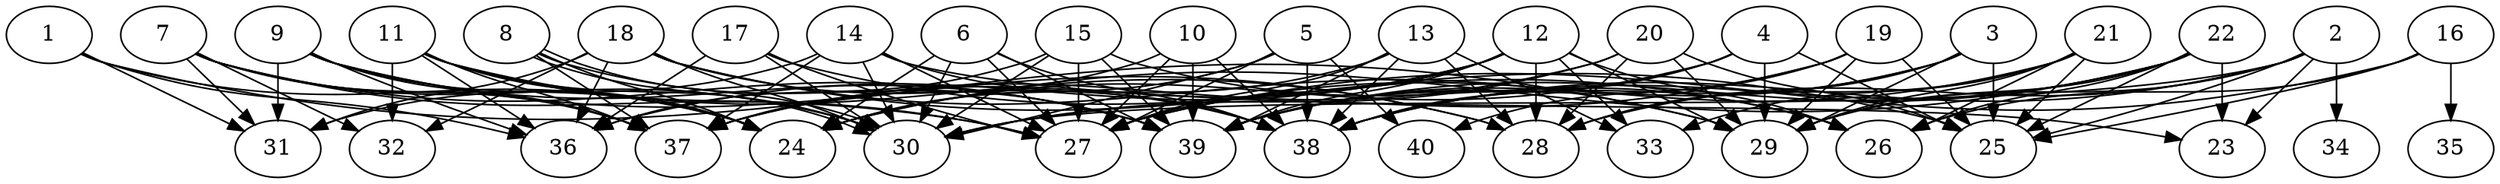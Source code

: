 // DAG automatically generated by daggen at Thu Oct  3 14:06:49 2019
// ./daggen --dot -n 40 --ccr 0.3 --fat 0.9 --regular 0.7 --density 0.6 --mindata 5242880 --maxdata 52428800 
digraph G {
  1 [size="34082133", alpha="0.05", expect_size="10224640"] 
  1 -> 24 [size ="10224640"]
  1 -> 29 [size ="10224640"]
  1 -> 31 [size ="10224640"]
  1 -> 36 [size ="10224640"]
  2 [size="31122773", alpha="0.18", expect_size="9336832"] 
  2 -> 23 [size ="9336832"]
  2 -> 25 [size ="9336832"]
  2 -> 28 [size ="9336832"]
  2 -> 29 [size ="9336832"]
  2 -> 30 [size ="9336832"]
  2 -> 34 [size ="9336832"]
  2 -> 38 [size ="9336832"]
  3 [size="141158400", alpha="0.20", expect_size="42347520"] 
  3 -> 25 [size ="42347520"]
  3 -> 28 [size ="42347520"]
  3 -> 29 [size ="42347520"]
  3 -> 38 [size ="42347520"]
  3 -> 39 [size ="42347520"]
  4 [size="70120107", alpha="0.12", expect_size="21036032"] 
  4 -> 24 [size ="21036032"]
  4 -> 25 [size ="21036032"]
  4 -> 29 [size ="21036032"]
  4 -> 38 [size ="21036032"]
  4 -> 39 [size ="21036032"]
  5 [size="165014187", alpha="0.18", expect_size="49504256"] 
  5 -> 24 [size ="49504256"]
  5 -> 27 [size ="49504256"]
  5 -> 30 [size ="49504256"]
  5 -> 38 [size ="49504256"]
  5 -> 40 [size ="49504256"]
  6 [size="60583253", alpha="0.07", expect_size="18174976"] 
  6 -> 24 [size ="18174976"]
  6 -> 27 [size ="18174976"]
  6 -> 30 [size ="18174976"]
  6 -> 38 [size ="18174976"]
  6 -> 39 [size ="18174976"]
  7 [size="66556587", alpha="0.17", expect_size="19966976"] 
  7 -> 24 [size ="19966976"]
  7 -> 27 [size ="19966976"]
  7 -> 30 [size ="19966976"]
  7 -> 31 [size ="19966976"]
  7 -> 32 [size ="19966976"]
  7 -> 37 [size ="19966976"]
  7 -> 39 [size ="19966976"]
  8 [size="44141227", alpha="0.05", expect_size="13242368"] 
  8 -> 24 [size ="13242368"]
  8 -> 30 [size ="13242368"]
  8 -> 30 [size ="13242368"]
  8 -> 37 [size ="13242368"]
  8 -> 39 [size ="13242368"]
  9 [size="22640640", alpha="0.12", expect_size="6792192"] 
  9 -> 24 [size ="6792192"]
  9 -> 28 [size ="6792192"]
  9 -> 31 [size ="6792192"]
  9 -> 36 [size ="6792192"]
  9 -> 37 [size ="6792192"]
  9 -> 39 [size ="6792192"]
  10 [size="155723093", alpha="0.17", expect_size="46716928"] 
  10 -> 27 [size ="46716928"]
  10 -> 37 [size ="46716928"]
  10 -> 38 [size ="46716928"]
  10 -> 39 [size ="46716928"]
  11 [size="117022720", alpha="0.19", expect_size="35106816"] 
  11 -> 24 [size ="35106816"]
  11 -> 27 [size ="35106816"]
  11 -> 28 [size ="35106816"]
  11 -> 30 [size ="35106816"]
  11 -> 32 [size ="35106816"]
  11 -> 36 [size ="35106816"]
  11 -> 37 [size ="35106816"]
  12 [size="159334400", alpha="0.11", expect_size="47800320"] 
  12 -> 26 [size ="47800320"]
  12 -> 27 [size ="47800320"]
  12 -> 28 [size ="47800320"]
  12 -> 29 [size ="47800320"]
  12 -> 33 [size ="47800320"]
  12 -> 36 [size ="47800320"]
  12 -> 37 [size ="47800320"]
  12 -> 39 [size ="47800320"]
  13 [size="142066347", alpha="0.06", expect_size="42619904"] 
  13 -> 24 [size ="42619904"]
  13 -> 27 [size ="42619904"]
  13 -> 28 [size ="42619904"]
  13 -> 33 [size ="42619904"]
  13 -> 38 [size ="42619904"]
  13 -> 39 [size ="42619904"]
  14 [size="138779307", alpha="0.13", expect_size="41633792"] 
  14 -> 23 [size ="41633792"]
  14 -> 27 [size ="41633792"]
  14 -> 30 [size ="41633792"]
  14 -> 31 [size ="41633792"]
  14 -> 37 [size ="41633792"]
  14 -> 38 [size ="41633792"]
  15 [size="76660053", alpha="0.15", expect_size="22998016"] 
  15 -> 26 [size ="22998016"]
  15 -> 27 [size ="22998016"]
  15 -> 30 [size ="22998016"]
  15 -> 36 [size ="22998016"]
  15 -> 39 [size ="22998016"]
  16 [size="61279573", alpha="0.20", expect_size="18383872"] 
  16 -> 25 [size ="18383872"]
  16 -> 26 [size ="18383872"]
  16 -> 27 [size ="18383872"]
  16 -> 35 [size ="18383872"]
  17 [size="118050133", alpha="0.18", expect_size="35415040"] 
  17 -> 26 [size ="35415040"]
  17 -> 27 [size ="35415040"]
  17 -> 30 [size ="35415040"]
  17 -> 36 [size ="35415040"]
  18 [size="95221760", alpha="0.10", expect_size="28566528"] 
  18 -> 25 [size ="28566528"]
  18 -> 29 [size ="28566528"]
  18 -> 30 [size ="28566528"]
  18 -> 31 [size ="28566528"]
  18 -> 32 [size ="28566528"]
  18 -> 36 [size ="28566528"]
  18 -> 38 [size ="28566528"]
  19 [size="135676587", alpha="0.16", expect_size="40702976"] 
  19 -> 25 [size ="40702976"]
  19 -> 29 [size ="40702976"]
  19 -> 30 [size ="40702976"]
  19 -> 39 [size ="40702976"]
  19 -> 40 [size ="40702976"]
  20 [size="71089493", alpha="0.17", expect_size="21326848"] 
  20 -> 25 [size ="21326848"]
  20 -> 28 [size ="21326848"]
  20 -> 29 [size ="21326848"]
  20 -> 30 [size ="21326848"]
  20 -> 37 [size ="21326848"]
  21 [size="44875093", alpha="0.19", expect_size="13462528"] 
  21 -> 25 [size ="13462528"]
  21 -> 26 [size ="13462528"]
  21 -> 27 [size ="13462528"]
  21 -> 28 [size ="13462528"]
  21 -> 29 [size ="13462528"]
  21 -> 33 [size ="13462528"]
  22 [size="33607680", alpha="0.03", expect_size="10082304"] 
  22 -> 23 [size ="10082304"]
  22 -> 24 [size ="10082304"]
  22 -> 25 [size ="10082304"]
  22 -> 26 [size ="10082304"]
  22 -> 29 [size ="10082304"]
  22 -> 38 [size ="10082304"]
  22 -> 39 [size ="10082304"]
  23 [size="121521493", alpha="0.03", expect_size="36456448"] 
  24 [size="169137493", alpha="0.10", expect_size="50741248"] 
  25 [size="115370667", alpha="0.16", expect_size="34611200"] 
  26 [size="76301653", alpha="0.06", expect_size="22890496"] 
  27 [size="74069333", alpha="0.04", expect_size="22220800"] 
  28 [size="59374933", alpha="0.04", expect_size="17812480"] 
  29 [size="137857707", alpha="0.05", expect_size="41357312"] 
  30 [size="107793067", alpha="0.04", expect_size="32337920"] 
  31 [size="81046187", alpha="0.16", expect_size="24313856"] 
  32 [size="74222933", alpha="0.05", expect_size="22266880"] 
  33 [size="100973227", alpha="0.11", expect_size="30291968"] 
  34 [size="127692800", alpha="0.11", expect_size="38307840"] 
  35 [size="49742507", alpha="0.20", expect_size="14922752"] 
  36 [size="171946667", alpha="0.13", expect_size="51584000"] 
  37 [size="65559893", alpha="0.00", expect_size="19667968"] 
  38 [size="94235307", alpha="0.17", expect_size="28270592"] 
  39 [size="127354880", alpha="0.08", expect_size="38206464"] 
  40 [size="170082987", alpha="0.07", expect_size="51024896"] 
}
